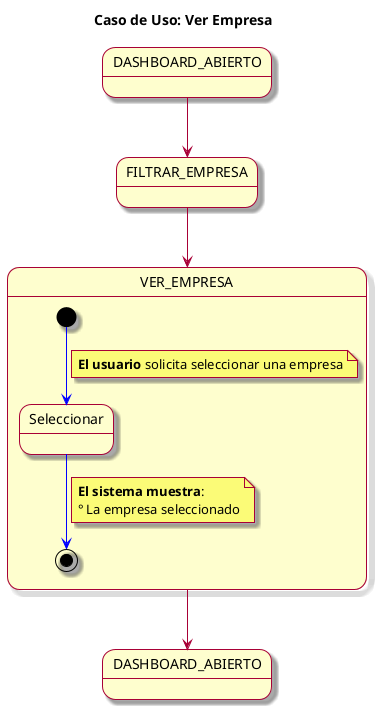 @startuml
skin rose
title Caso de Uso: Ver Empresa

state "DASHBOARD_ABIERTO" as DASHBOARD_ABIERTO2

DASHBOARD_ABIERTO --> FILTRAR_EMPRESA
FILTRAR_EMPRESA --> VER_EMPRESA
VER_EMPRESA --> DASHBOARD_ABIERTO2

state VER_EMPRESA {
  [*] -[#blue]-> seleccionarOpcionVer
  note on link : **El usuario** solicita seleccionar una empresa
  state "Seleccionar" as seleccionarOpcionVer
  seleccionarOpcionVer -[#blue]-> [*]

  note on link
    **El sistema muestra**:
    ° La empresa seleccionado
  end note

}

@enduml